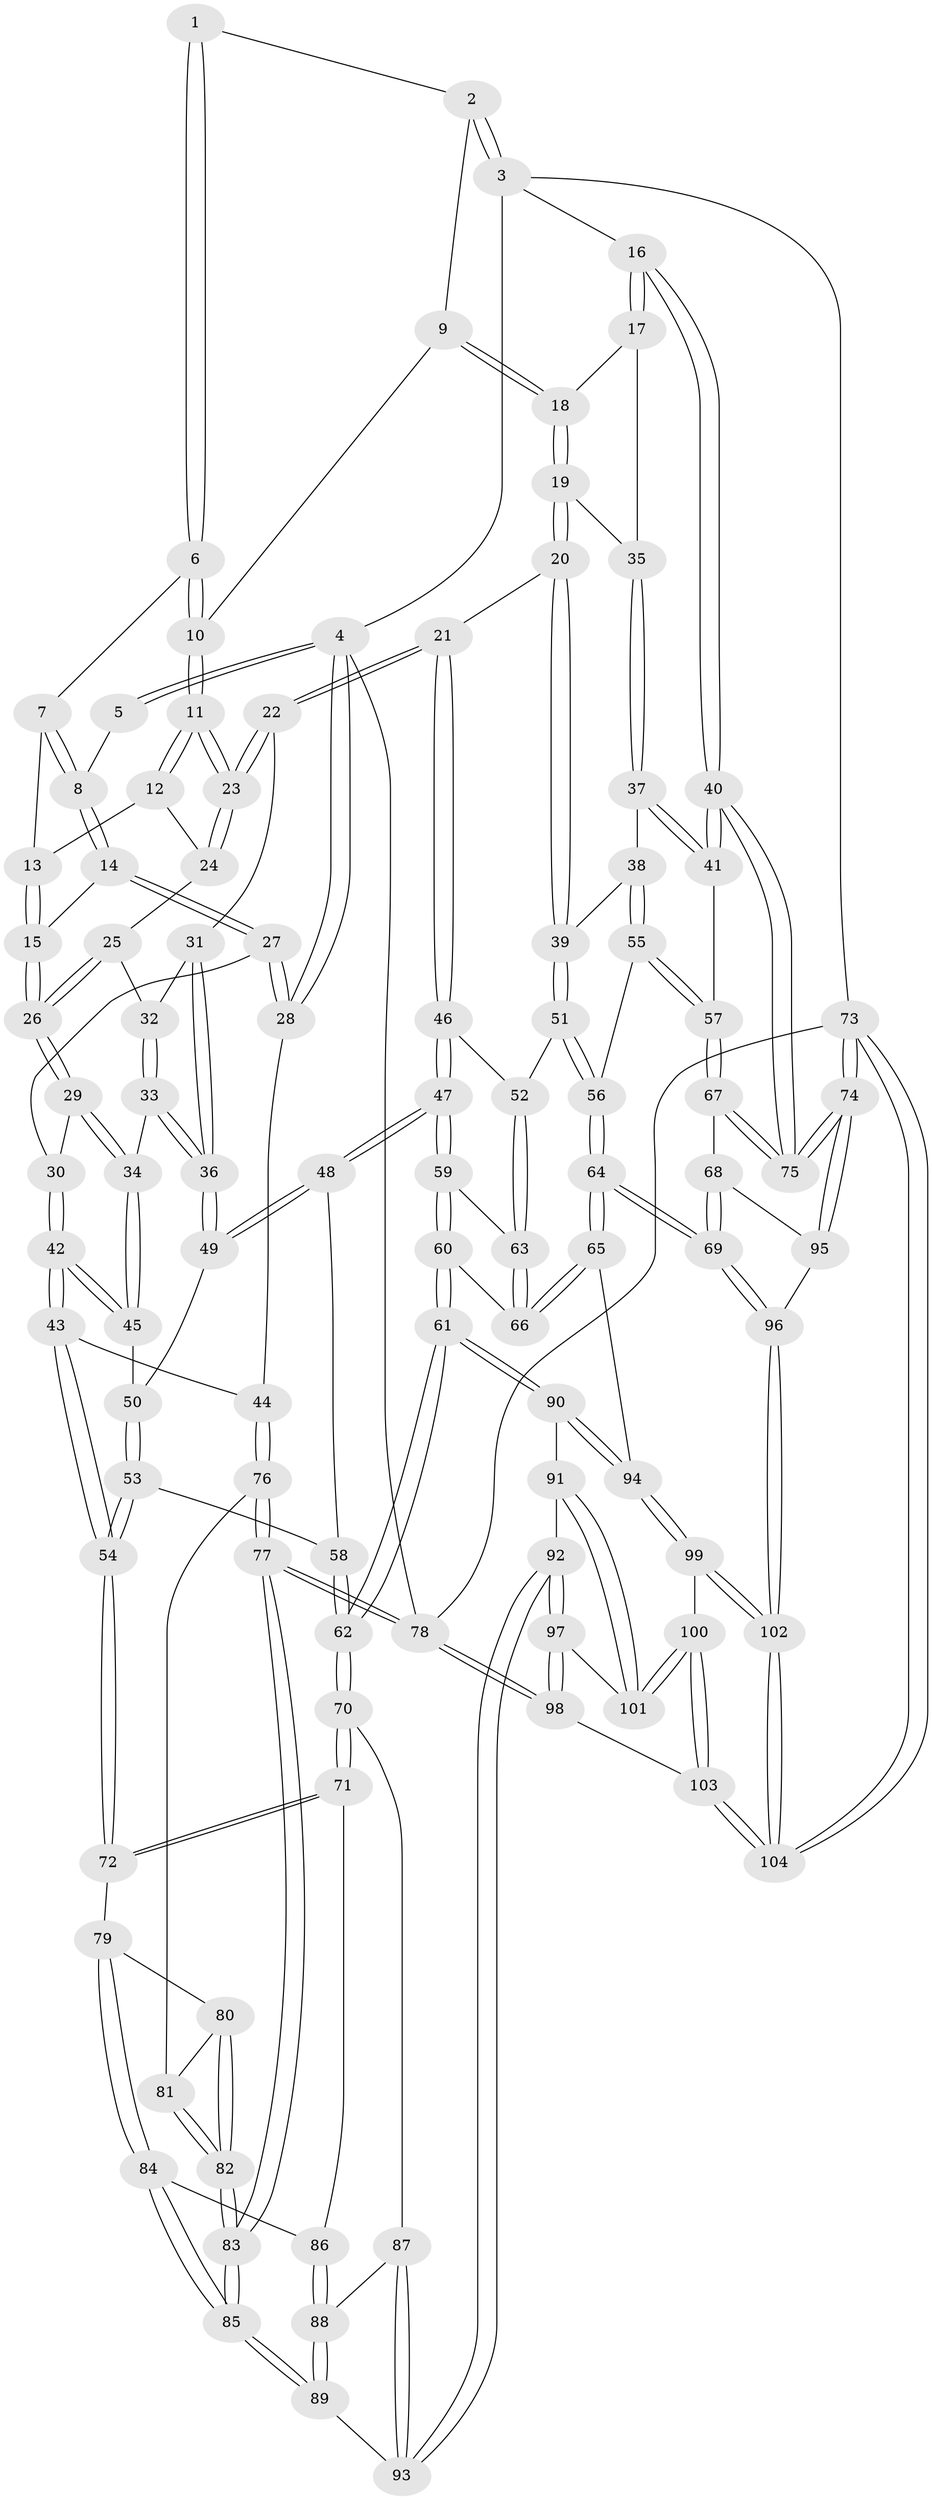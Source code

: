 // Generated by graph-tools (version 1.1) at 2025/17/03/09/25 04:17:14]
// undirected, 104 vertices, 257 edges
graph export_dot {
graph [start="1"]
  node [color=gray90,style=filled];
  1 [pos="+0.42591453033422666+0"];
  2 [pos="+0.9284918654448372+0"];
  3 [pos="+1+0"];
  4 [pos="+0+0"];
  5 [pos="+0.1755466963349042+0"];
  6 [pos="+0.4676607889874363+0.09645890236881334"];
  7 [pos="+0.46493986299771156+0.10574457990002356"];
  8 [pos="+0.19094367098935153+0.11305018941995577"];
  9 [pos="+0.8210634567573787+0.00863582329219629"];
  10 [pos="+0.7095897354538167+0.11250679905145591"];
  11 [pos="+0.6637160837288185+0.21615980144253077"];
  12 [pos="+0.47776438803368304+0.15864994807267152"];
  13 [pos="+0.4624053179426514+0.12516767166367548"];
  14 [pos="+0.19004238475280136+0.12383237044483048"];
  15 [pos="+0.33346850518884713+0.2106901348845693"];
  16 [pos="+1+0.2012331877951866"];
  17 [pos="+0.9821604495729628+0.2883454165178989"];
  18 [pos="+0.8480340528127744+0.17442204285254054"];
  19 [pos="+0.825122487274825+0.29281060698198014"];
  20 [pos="+0.7463233067674213+0.3595380810241471"];
  21 [pos="+0.6672643932203066+0.3318972564424156"];
  22 [pos="+0.6546709389441794+0.31432513844538224"];
  23 [pos="+0.6522682739350093+0.3032484451628319"];
  24 [pos="+0.48719372632690316+0.22921953420518312"];
  25 [pos="+0.46042136822247043+0.28003671830909965"];
  26 [pos="+0.34598024591133375+0.2930442920169428"];
  27 [pos="+0.09316426873563395+0.2657821514186898"];
  28 [pos="+0+0.3628566141806101"];
  29 [pos="+0.3242178455067294+0.33747410247365617"];
  30 [pos="+0.17015477269120416+0.31500437965363715"];
  31 [pos="+0.539511634620143+0.34351516064077814"];
  32 [pos="+0.47313977277405195+0.3106348554424952"];
  33 [pos="+0.4407967797247744+0.38987756589655603"];
  34 [pos="+0.3264813420464415+0.34400609319404285"];
  35 [pos="+0.930340423023019+0.33246407912726583"];
  36 [pos="+0.478311527313786+0.4568999825771182"];
  37 [pos="+0.9212231980440851+0.44132849218553605"];
  38 [pos="+0.908550596195816+0.4434986901668261"];
  39 [pos="+0.780522687544444+0.4198740517856599"];
  40 [pos="+1+0.5423704655617836"];
  41 [pos="+1+0.5247804871876343"];
  42 [pos="+0.23218550848312516+0.5114246955926243"];
  43 [pos="+0.2300470213455305+0.5217989935234651"];
  44 [pos="+0+0.37451718303794623"];
  45 [pos="+0.3206852002324183+0.3857501192535627"];
  46 [pos="+0.571181293729463+0.5231534409925451"];
  47 [pos="+0.5403316392010759+0.533991483701723"];
  48 [pos="+0.5116688037983574+0.5200410198767866"];
  49 [pos="+0.47977168351062427+0.46679496231416695"];
  50 [pos="+0.37524646522512844+0.4553114114337826"];
  51 [pos="+0.7443825150039989+0.5514345885072457"];
  52 [pos="+0.703621326826237+0.5621960384631678"];
  53 [pos="+0.29995088813358906+0.562582283626246"];
  54 [pos="+0.25004469403316004+0.5737352699140661"];
  55 [pos="+0.8368257148896047+0.5764907595779755"];
  56 [pos="+0.7835384291055003+0.5775220839560176"];
  57 [pos="+0.8998583754773162+0.606319350431406"];
  58 [pos="+0.3946521770657484+0.5677681700099978"];
  59 [pos="+0.5353345596442755+0.6532168237000776"];
  60 [pos="+0.47731734242325663+0.7356318290704699"];
  61 [pos="+0.4572936606332574+0.7588040828615464"];
  62 [pos="+0.4239058617654983+0.7391911596070815"];
  63 [pos="+0.673525701480458+0.7125008502793397"];
  64 [pos="+0.8037987933393138+0.8148754025778661"];
  65 [pos="+0.7349234447121257+0.8108180492636193"];
  66 [pos="+0.7005229428917639+0.7613533949032834"];
  67 [pos="+0.8911517903647073+0.7833121912930363"];
  68 [pos="+0.8621002625988353+0.800157808107791"];
  69 [pos="+0.8163942321697062+0.8197454770308761"];
  70 [pos="+0.3351874035855945+0.7169405629296818"];
  71 [pos="+0.2562384964146683+0.6354919854530935"];
  72 [pos="+0.23864530206428403+0.6067724111528847"];
  73 [pos="+1+1"];
  74 [pos="+1+1"];
  75 [pos="+1+0.7381218321980363"];
  76 [pos="+0+0.3921620683653837"];
  77 [pos="+0+1"];
  78 [pos="+0+1"];
  79 [pos="+0.16550164335871922+0.64188170131153"];
  80 [pos="+0.1631277372002892+0.642360714328522"];
  81 [pos="+0+0.45142177875595296"];
  82 [pos="+0.08954760504037047+0.6977577258928781"];
  83 [pos="+0+1"];
  84 [pos="+0.1818681952086856+0.7697619065772541"];
  85 [pos="+0.11072669121611185+0.877409656810342"];
  86 [pos="+0.227140567732126+0.7629100209173278"];
  87 [pos="+0.31087130978836625+0.754205462310542"];
  88 [pos="+0.24860759269622595+0.7897976527925287"];
  89 [pos="+0.23698144431753163+0.8533554171527192"];
  90 [pos="+0.466003853335209+0.8088737950617977"];
  91 [pos="+0.4590982437485747+0.831918571398691"];
  92 [pos="+0.32398057086340937+0.8947987095120604"];
  93 [pos="+0.3037964082131751+0.8784384121542196"];
  94 [pos="+0.7052651612642037+0.8297482544564734"];
  95 [pos="+0.978623444432629+0.9135807493602671"];
  96 [pos="+0.8529779125972135+1"];
  97 [pos="+0.3087434607154598+0.999950345014592"];
  98 [pos="+0.2021298245239152+1"];
  99 [pos="+0.6541223213437035+0.9136696225125299"];
  100 [pos="+0.5456987109804539+1"];
  101 [pos="+0.49737101014877816+0.934288651467659"];
  102 [pos="+0.8810955878643449+1"];
  103 [pos="+0.5407549263901996+1"];
  104 [pos="+0.9033754045262087+1"];
  1 -- 2;
  1 -- 6;
  1 -- 6;
  2 -- 3;
  2 -- 3;
  2 -- 9;
  3 -- 4;
  3 -- 16;
  3 -- 73;
  4 -- 5;
  4 -- 5;
  4 -- 28;
  4 -- 28;
  4 -- 78;
  5 -- 8;
  6 -- 7;
  6 -- 10;
  6 -- 10;
  7 -- 8;
  7 -- 8;
  7 -- 13;
  8 -- 14;
  8 -- 14;
  9 -- 10;
  9 -- 18;
  9 -- 18;
  10 -- 11;
  10 -- 11;
  11 -- 12;
  11 -- 12;
  11 -- 23;
  11 -- 23;
  12 -- 13;
  12 -- 24;
  13 -- 15;
  13 -- 15;
  14 -- 15;
  14 -- 27;
  14 -- 27;
  15 -- 26;
  15 -- 26;
  16 -- 17;
  16 -- 17;
  16 -- 40;
  16 -- 40;
  17 -- 18;
  17 -- 35;
  18 -- 19;
  18 -- 19;
  19 -- 20;
  19 -- 20;
  19 -- 35;
  20 -- 21;
  20 -- 39;
  20 -- 39;
  21 -- 22;
  21 -- 22;
  21 -- 46;
  21 -- 46;
  22 -- 23;
  22 -- 23;
  22 -- 31;
  23 -- 24;
  23 -- 24;
  24 -- 25;
  25 -- 26;
  25 -- 26;
  25 -- 32;
  26 -- 29;
  26 -- 29;
  27 -- 28;
  27 -- 28;
  27 -- 30;
  28 -- 44;
  29 -- 30;
  29 -- 34;
  29 -- 34;
  30 -- 42;
  30 -- 42;
  31 -- 32;
  31 -- 36;
  31 -- 36;
  32 -- 33;
  32 -- 33;
  33 -- 34;
  33 -- 36;
  33 -- 36;
  34 -- 45;
  34 -- 45;
  35 -- 37;
  35 -- 37;
  36 -- 49;
  36 -- 49;
  37 -- 38;
  37 -- 41;
  37 -- 41;
  38 -- 39;
  38 -- 55;
  38 -- 55;
  39 -- 51;
  39 -- 51;
  40 -- 41;
  40 -- 41;
  40 -- 75;
  40 -- 75;
  41 -- 57;
  42 -- 43;
  42 -- 43;
  42 -- 45;
  42 -- 45;
  43 -- 44;
  43 -- 54;
  43 -- 54;
  44 -- 76;
  44 -- 76;
  45 -- 50;
  46 -- 47;
  46 -- 47;
  46 -- 52;
  47 -- 48;
  47 -- 48;
  47 -- 59;
  47 -- 59;
  48 -- 49;
  48 -- 49;
  48 -- 58;
  49 -- 50;
  50 -- 53;
  50 -- 53;
  51 -- 52;
  51 -- 56;
  51 -- 56;
  52 -- 63;
  52 -- 63;
  53 -- 54;
  53 -- 54;
  53 -- 58;
  54 -- 72;
  54 -- 72;
  55 -- 56;
  55 -- 57;
  55 -- 57;
  56 -- 64;
  56 -- 64;
  57 -- 67;
  57 -- 67;
  58 -- 62;
  58 -- 62;
  59 -- 60;
  59 -- 60;
  59 -- 63;
  60 -- 61;
  60 -- 61;
  60 -- 66;
  61 -- 62;
  61 -- 62;
  61 -- 90;
  61 -- 90;
  62 -- 70;
  62 -- 70;
  63 -- 66;
  63 -- 66;
  64 -- 65;
  64 -- 65;
  64 -- 69;
  64 -- 69;
  65 -- 66;
  65 -- 66;
  65 -- 94;
  67 -- 68;
  67 -- 75;
  67 -- 75;
  68 -- 69;
  68 -- 69;
  68 -- 95;
  69 -- 96;
  69 -- 96;
  70 -- 71;
  70 -- 71;
  70 -- 87;
  71 -- 72;
  71 -- 72;
  71 -- 86;
  72 -- 79;
  73 -- 74;
  73 -- 74;
  73 -- 104;
  73 -- 104;
  73 -- 78;
  74 -- 75;
  74 -- 75;
  74 -- 95;
  74 -- 95;
  76 -- 77;
  76 -- 77;
  76 -- 81;
  77 -- 78;
  77 -- 78;
  77 -- 83;
  77 -- 83;
  78 -- 98;
  78 -- 98;
  79 -- 80;
  79 -- 84;
  79 -- 84;
  80 -- 81;
  80 -- 82;
  80 -- 82;
  81 -- 82;
  81 -- 82;
  82 -- 83;
  82 -- 83;
  83 -- 85;
  83 -- 85;
  84 -- 85;
  84 -- 85;
  84 -- 86;
  85 -- 89;
  85 -- 89;
  86 -- 88;
  86 -- 88;
  87 -- 88;
  87 -- 93;
  87 -- 93;
  88 -- 89;
  88 -- 89;
  89 -- 93;
  90 -- 91;
  90 -- 94;
  90 -- 94;
  91 -- 92;
  91 -- 101;
  91 -- 101;
  92 -- 93;
  92 -- 93;
  92 -- 97;
  92 -- 97;
  94 -- 99;
  94 -- 99;
  95 -- 96;
  96 -- 102;
  96 -- 102;
  97 -- 98;
  97 -- 98;
  97 -- 101;
  98 -- 103;
  99 -- 100;
  99 -- 102;
  99 -- 102;
  100 -- 101;
  100 -- 101;
  100 -- 103;
  100 -- 103;
  102 -- 104;
  102 -- 104;
  103 -- 104;
  103 -- 104;
}
